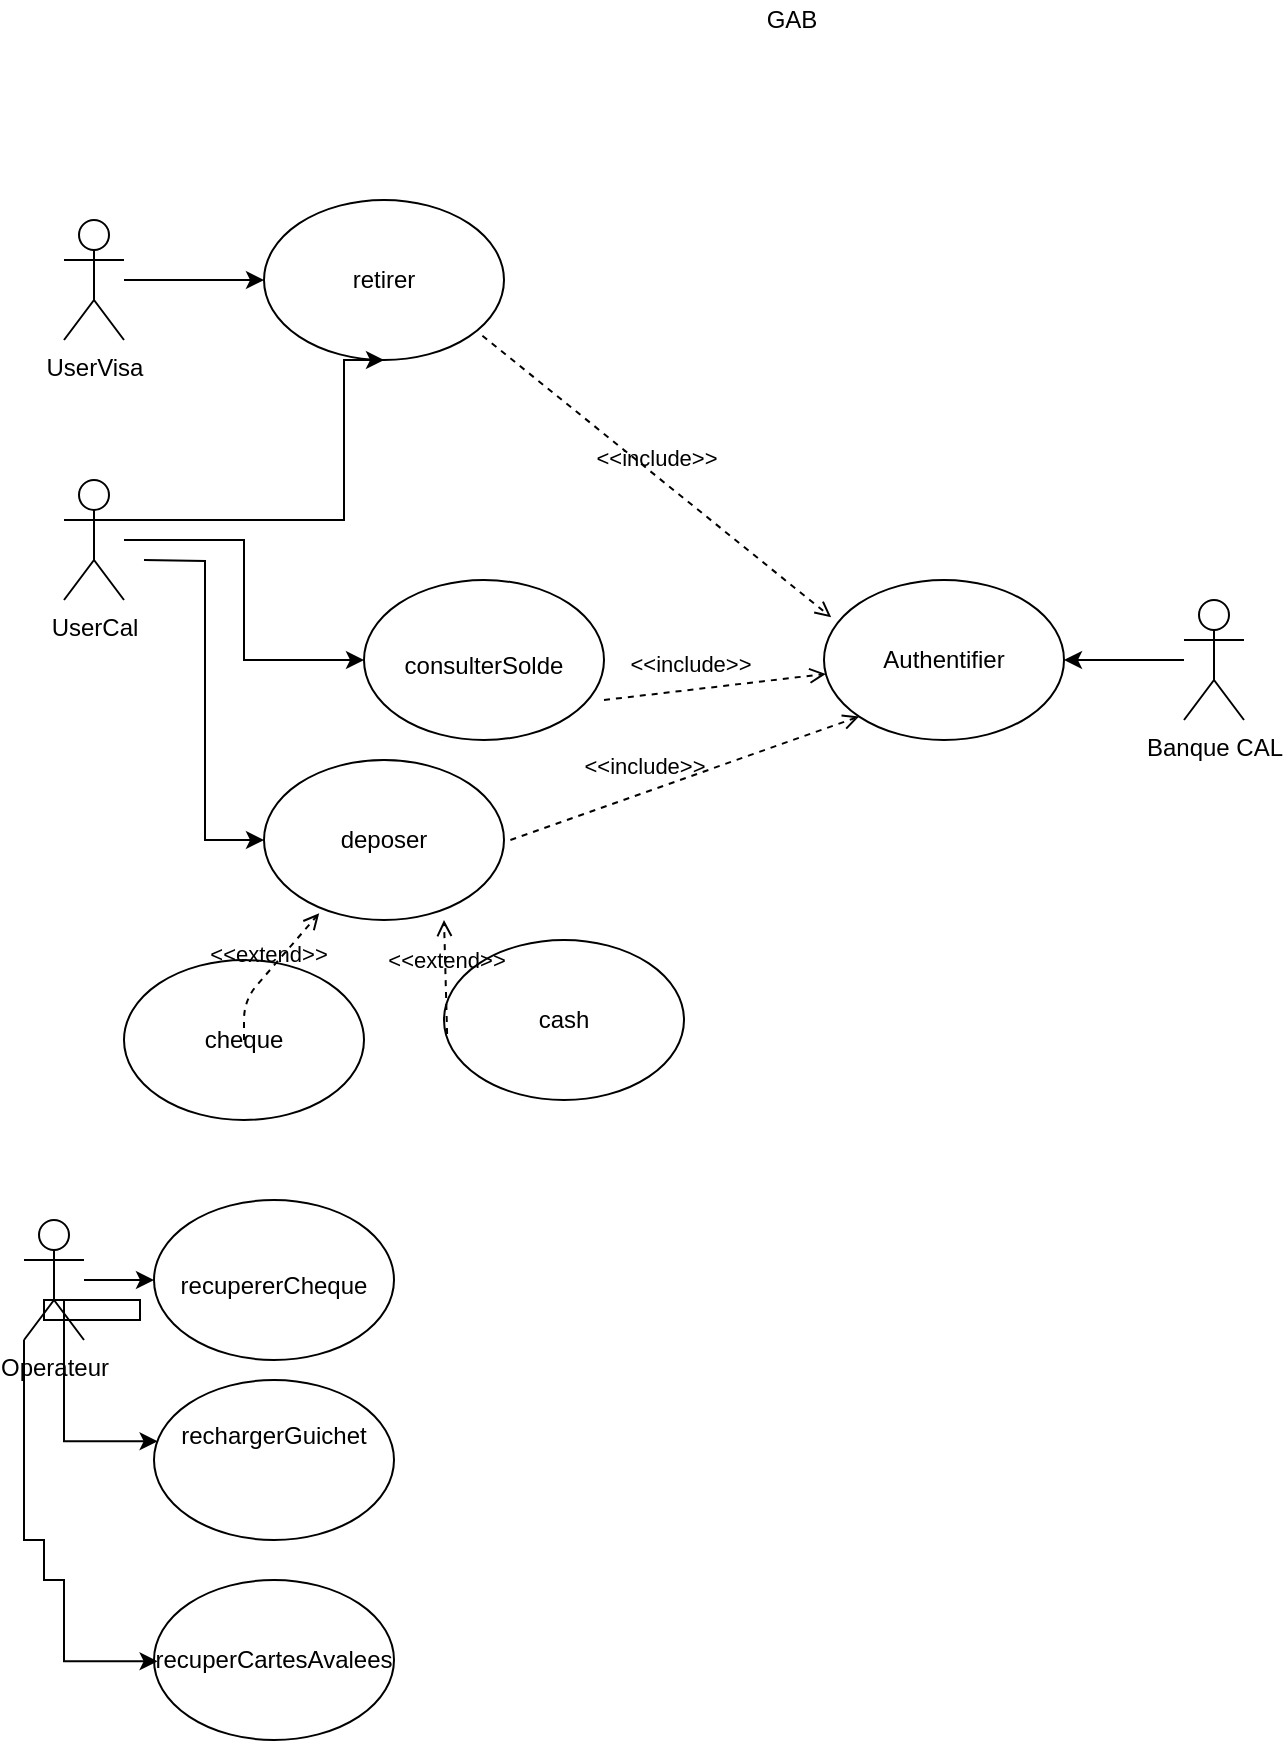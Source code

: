 <mxfile version="14.1.8" type="device"><diagram id="d5oNvmwV3cRGmX00RQ6F" name="Page-1"><mxGraphModel dx="1264" dy="592" grid="1" gridSize="10" guides="1" tooltips="1" connect="1" arrows="1" fold="1" page="1" pageScale="1" pageWidth="827" pageHeight="1169" math="0" shadow="0"><root><mxCell id="0"/><mxCell id="1" parent="0"/><mxCell id="IL5y2xjthOyhQiWSoZ3N-1" value="GAB" style="text;html=1;strokeColor=none;fillColor=none;align=center;verticalAlign=middle;whiteSpace=wrap;rounded=0;" vertex="1" parent="1"><mxGeometry x="394" y="30" width="40" height="20" as="geometry"/></mxCell><mxCell id="IL5y2xjthOyhQiWSoZ3N-2" value="retirer" style="ellipse;whiteSpace=wrap;html=1;" vertex="1" parent="1"><mxGeometry x="150" y="130" width="120" height="80" as="geometry"/></mxCell><mxCell id="IL5y2xjthOyhQiWSoZ3N-4" value="" style="edgeStyle=orthogonalEdgeStyle;rounded=0;orthogonalLoop=1;jettySize=auto;html=1;" edge="1" parent="1" source="IL5y2xjthOyhQiWSoZ3N-3" target="IL5y2xjthOyhQiWSoZ3N-2"><mxGeometry relative="1" as="geometry"/></mxCell><mxCell id="IL5y2xjthOyhQiWSoZ3N-3" value="UserVisa" style="shape=umlActor;verticalLabelPosition=bottom;verticalAlign=top;html=1;" vertex="1" parent="1"><mxGeometry x="50" y="140" width="30" height="60" as="geometry"/></mxCell><mxCell id="IL5y2xjthOyhQiWSoZ3N-9" value="" style="edgeStyle=orthogonalEdgeStyle;rounded=0;orthogonalLoop=1;jettySize=auto;html=1;" edge="1" parent="1" source="IL5y2xjthOyhQiWSoZ3N-5" target="IL5y2xjthOyhQiWSoZ3N-8"><mxGeometry relative="1" as="geometry"/></mxCell><mxCell id="IL5y2xjthOyhQiWSoZ3N-5" value="UserCal" style="shape=umlActor;verticalLabelPosition=bottom;verticalAlign=top;html=1;" vertex="1" parent="1"><mxGeometry x="50" y="270" width="30" height="60" as="geometry"/></mxCell><mxCell id="IL5y2xjthOyhQiWSoZ3N-6" value="" style="edgeStyle=orthogonalEdgeStyle;rounded=0;orthogonalLoop=1;jettySize=auto;html=1;exitX=1;exitY=0.333;exitDx=0;exitDy=0;exitPerimeter=0;entryX=0.5;entryY=1;entryDx=0;entryDy=0;" edge="1" parent="1" source="IL5y2xjthOyhQiWSoZ3N-5" target="IL5y2xjthOyhQiWSoZ3N-2"><mxGeometry relative="1" as="geometry"><mxPoint x="90" y="180" as="sourcePoint"/><mxPoint x="160" y="180" as="targetPoint"/><Array as="points"><mxPoint x="190" y="290"/><mxPoint x="190" y="210"/></Array></mxGeometry></mxCell><mxCell id="IL5y2xjthOyhQiWSoZ3N-8" value="&lt;br&gt;&lt;br&gt;consulterSolde" style="ellipse;whiteSpace=wrap;html=1;verticalAlign=top;" vertex="1" parent="1"><mxGeometry x="200" y="320" width="120" height="80" as="geometry"/></mxCell><mxCell id="IL5y2xjthOyhQiWSoZ3N-10" value="deposer" style="ellipse;whiteSpace=wrap;html=1;" vertex="1" parent="1"><mxGeometry x="150" y="410" width="120" height="80" as="geometry"/></mxCell><mxCell id="IL5y2xjthOyhQiWSoZ3N-11" value="" style="edgeStyle=orthogonalEdgeStyle;rounded=0;orthogonalLoop=1;jettySize=auto;html=1;entryX=0;entryY=0.5;entryDx=0;entryDy=0;" edge="1" parent="1" target="IL5y2xjthOyhQiWSoZ3N-10"><mxGeometry relative="1" as="geometry"><mxPoint x="90" y="310" as="sourcePoint"/><mxPoint x="210" y="370" as="targetPoint"/></mxGeometry></mxCell><mxCell id="IL5y2xjthOyhQiWSoZ3N-14" value="cash" style="ellipse;whiteSpace=wrap;html=1;" vertex="1" parent="1"><mxGeometry x="240" y="500" width="120" height="80" as="geometry"/></mxCell><mxCell id="IL5y2xjthOyhQiWSoZ3N-15" value="cheque" style="ellipse;whiteSpace=wrap;html=1;" vertex="1" parent="1"><mxGeometry x="80" y="510" width="120" height="80" as="geometry"/></mxCell><mxCell id="IL5y2xjthOyhQiWSoZ3N-16" value="&amp;lt;&amp;lt;extend&amp;gt;&amp;gt;" style="html=1;verticalAlign=bottom;labelBackgroundColor=none;endArrow=open;endFill=0;dashed=1;exitX=0.013;exitY=0.588;exitDx=0;exitDy=0;exitPerimeter=0;entryX=0.75;entryY=1;entryDx=0;entryDy=0;entryPerimeter=0;" edge="1" parent="1" source="IL5y2xjthOyhQiWSoZ3N-14" target="IL5y2xjthOyhQiWSoZ3N-10"><mxGeometry width="160" relative="1" as="geometry"><mxPoint x="260" y="470" as="sourcePoint"/><mxPoint x="340" y="510" as="targetPoint"/></mxGeometry></mxCell><mxCell id="IL5y2xjthOyhQiWSoZ3N-17" value="&amp;lt;&amp;lt;extend&amp;gt;&amp;gt;" style="html=1;verticalAlign=bottom;labelBackgroundColor=none;endArrow=open;endFill=0;dashed=1;entryX=0.23;entryY=0.958;entryDx=0;entryDy=0;entryPerimeter=0;" edge="1" parent="1" source="IL5y2xjthOyhQiWSoZ3N-15" target="IL5y2xjthOyhQiWSoZ3N-10"><mxGeometry width="160" relative="1" as="geometry"><mxPoint x="270" y="480" as="sourcePoint"/><mxPoint x="370" y="470.24" as="targetPoint"/><Array as="points"><mxPoint x="140" y="550"/><mxPoint x="140" y="530"/></Array></mxGeometry></mxCell><mxCell id="IL5y2xjthOyhQiWSoZ3N-18" value="Authentifier" style="ellipse;whiteSpace=wrap;html=1;" vertex="1" parent="1"><mxGeometry x="430" y="320" width="120" height="80" as="geometry"/></mxCell><mxCell id="IL5y2xjthOyhQiWSoZ3N-19" value="&amp;lt;&amp;lt;include&amp;gt;&amp;gt;" style="html=1;verticalAlign=bottom;labelBackgroundColor=none;endArrow=open;endFill=0;dashed=1;entryX=0.03;entryY=0.233;entryDx=0;entryDy=0;entryPerimeter=0;exitX=0.91;exitY=0.848;exitDx=0;exitDy=0;exitPerimeter=0;" edge="1" parent="1" source="IL5y2xjthOyhQiWSoZ3N-2" target="IL5y2xjthOyhQiWSoZ3N-18"><mxGeometry width="160" relative="1" as="geometry"><mxPoint x="290" y="260" as="sourcePoint"/><mxPoint x="450" y="260" as="targetPoint"/></mxGeometry></mxCell><mxCell id="IL5y2xjthOyhQiWSoZ3N-20" value="&amp;lt;&amp;lt;include&amp;gt;&amp;gt;" style="html=1;verticalAlign=bottom;labelBackgroundColor=none;endArrow=open;endFill=0;dashed=1;exitX=0.91;exitY=0.848;exitDx=0;exitDy=0;exitPerimeter=0;" edge="1" parent="1" target="IL5y2xjthOyhQiWSoZ3N-18"><mxGeometry x="-0.216" y="4" width="160" relative="1" as="geometry"><mxPoint x="320.0" y="380" as="sourcePoint"/><mxPoint x="494.4" y="520.8" as="targetPoint"/><mxPoint as="offset"/></mxGeometry></mxCell><mxCell id="IL5y2xjthOyhQiWSoZ3N-21" value="&amp;lt;&amp;lt;include&amp;gt;&amp;gt;" style="html=1;verticalAlign=bottom;labelBackgroundColor=none;endArrow=open;endFill=0;dashed=1;entryX=0;entryY=1;entryDx=0;entryDy=0;exitX=0.91;exitY=0.848;exitDx=0;exitDy=0;exitPerimeter=0;" edge="1" parent="1" target="IL5y2xjthOyhQiWSoZ3N-18"><mxGeometry x="-0.216" y="4" width="160" relative="1" as="geometry"><mxPoint x="273.2" y="450" as="sourcePoint"/><mxPoint x="394.0" y="457.44" as="targetPoint"/><mxPoint as="offset"/></mxGeometry></mxCell><mxCell id="IL5y2xjthOyhQiWSoZ3N-24" value="" style="edgeStyle=orthogonalEdgeStyle;rounded=0;orthogonalLoop=1;jettySize=auto;html=1;" edge="1" parent="1" source="IL5y2xjthOyhQiWSoZ3N-22" target="IL5y2xjthOyhQiWSoZ3N-18"><mxGeometry relative="1" as="geometry"/></mxCell><mxCell id="IL5y2xjthOyhQiWSoZ3N-22" value="Banque CAL" style="shape=umlActor;verticalLabelPosition=bottom;verticalAlign=top;html=1;" vertex="1" parent="1"><mxGeometry x="610" y="330" width="30" height="60" as="geometry"/></mxCell><mxCell id="IL5y2xjthOyhQiWSoZ3N-28" value="" style="edgeStyle=orthogonalEdgeStyle;rounded=0;orthogonalLoop=1;jettySize=auto;html=1;" edge="1" parent="1" source="IL5y2xjthOyhQiWSoZ3N-26" target="IL5y2xjthOyhQiWSoZ3N-27"><mxGeometry relative="1" as="geometry"/></mxCell><mxCell id="IL5y2xjthOyhQiWSoZ3N-26" value="Operateur" style="shape=umlActor;verticalLabelPosition=bottom;verticalAlign=top;html=1;" vertex="1" parent="1"><mxGeometry x="30" y="640" width="30" height="60" as="geometry"/></mxCell><mxCell id="IL5y2xjthOyhQiWSoZ3N-27" value="&lt;br&gt;&lt;br&gt;recupererCheque" style="ellipse;whiteSpace=wrap;html=1;verticalAlign=top;" vertex="1" parent="1"><mxGeometry x="95" y="630" width="120" height="80" as="geometry"/></mxCell><mxCell id="IL5y2xjthOyhQiWSoZ3N-29" value="&lt;br&gt;rechargerGuichet" style="ellipse;whiteSpace=wrap;html=1;verticalAlign=top;" vertex="1" parent="1"><mxGeometry x="95" y="720" width="120" height="80" as="geometry"/></mxCell><mxCell id="IL5y2xjthOyhQiWSoZ3N-30" value="recuperCartesAvalees" style="ellipse;whiteSpace=wrap;html=1;" vertex="1" parent="1"><mxGeometry x="95" y="820" width="120" height="80" as="geometry"/></mxCell><mxCell id="IL5y2xjthOyhQiWSoZ3N-31" value="" style="edgeStyle=orthogonalEdgeStyle;rounded=0;orthogonalLoop=1;jettySize=auto;html=1;entryX=0.015;entryY=0.383;entryDx=0;entryDy=0;entryPerimeter=0;" edge="1" parent="1" target="IL5y2xjthOyhQiWSoZ3N-29"><mxGeometry relative="1" as="geometry"><mxPoint x="70" y="680" as="sourcePoint"/><mxPoint x="105" y="680" as="targetPoint"/><Array as="points"><mxPoint x="40" y="680"/><mxPoint x="40" y="690"/><mxPoint x="88" y="690"/><mxPoint x="88" y="680"/><mxPoint x="50" y="680"/><mxPoint x="50" y="751"/></Array></mxGeometry></mxCell><mxCell id="IL5y2xjthOyhQiWSoZ3N-32" value="" style="edgeStyle=orthogonalEdgeStyle;rounded=0;orthogonalLoop=1;jettySize=auto;html=1;entryX=0.015;entryY=0.383;entryDx=0;entryDy=0;entryPerimeter=0;" edge="1" parent="1" source="IL5y2xjthOyhQiWSoZ3N-26"><mxGeometry relative="1" as="geometry"><mxPoint x="70" y="790" as="sourcePoint"/><mxPoint x="96.8" y="860.64" as="targetPoint"/><Array as="points"><mxPoint x="30" y="800"/><mxPoint x="40" y="800"/><mxPoint x="40" y="820"/><mxPoint x="50" y="820"/><mxPoint x="50" y="861"/></Array></mxGeometry></mxCell></root></mxGraphModel></diagram></mxfile>